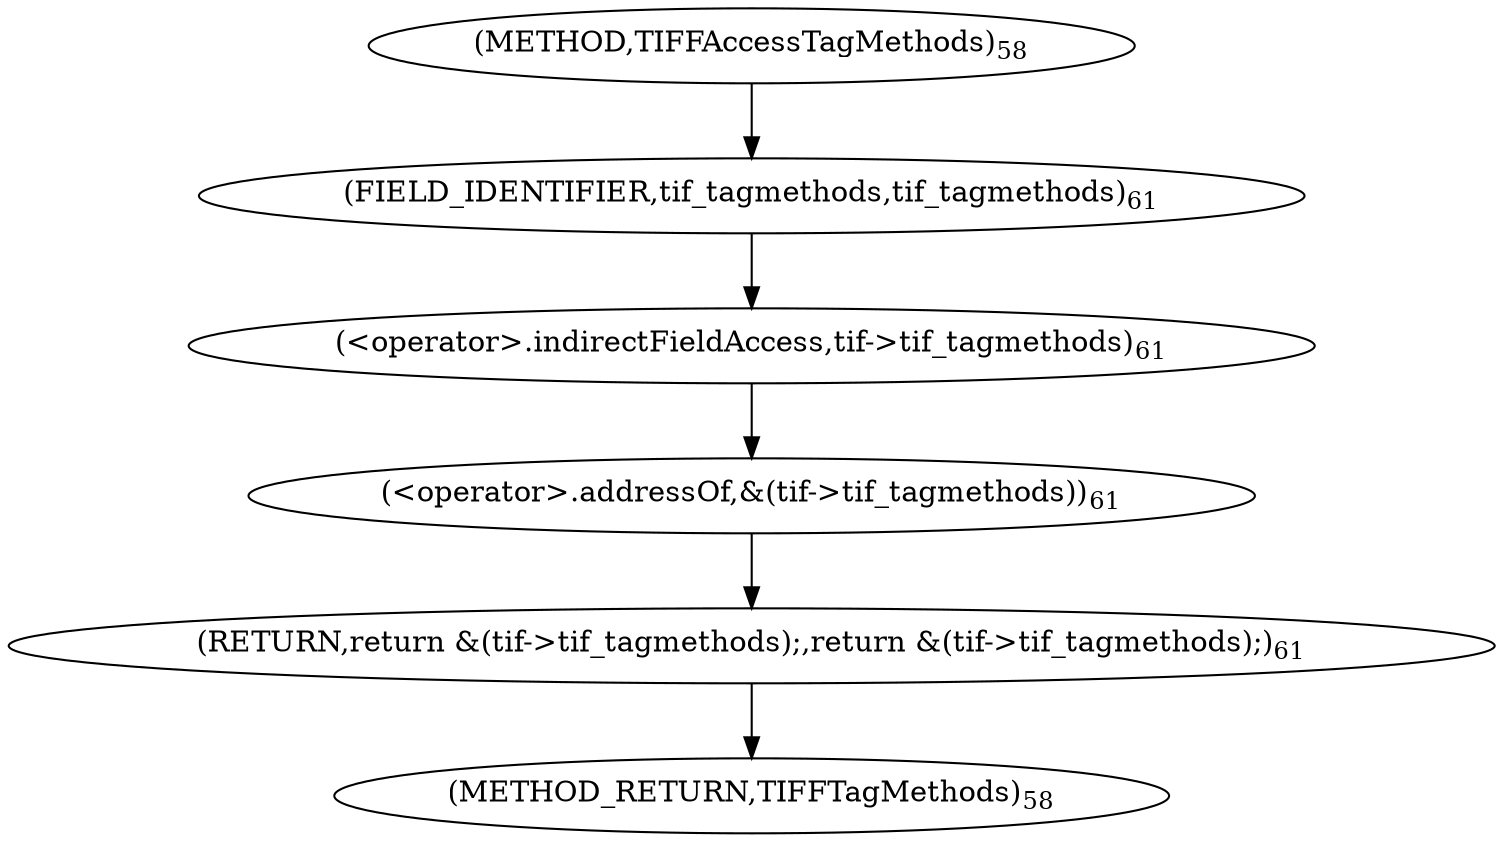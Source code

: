 digraph "TIFFAccessTagMethods" {  
"11817" [label = <(RETURN,return &amp;(tif-&gt;tif_tagmethods);,return &amp;(tif-&gt;tif_tagmethods);)<SUB>61</SUB>> ]
"11818" [label = <(&lt;operator&gt;.addressOf,&amp;(tif-&gt;tif_tagmethods))<SUB>61</SUB>> ]
"11819" [label = <(&lt;operator&gt;.indirectFieldAccess,tif-&gt;tif_tagmethods)<SUB>61</SUB>> ]
"11821" [label = <(FIELD_IDENTIFIER,tif_tagmethods,tif_tagmethods)<SUB>61</SUB>> ]
"11814" [label = <(METHOD,TIFFAccessTagMethods)<SUB>58</SUB>> ]
"11822" [label = <(METHOD_RETURN,TIFFTagMethods)<SUB>58</SUB>> ]
  "11817" -> "11822" 
  "11818" -> "11817" 
  "11819" -> "11818" 
  "11821" -> "11819" 
  "11814" -> "11821" 
}
